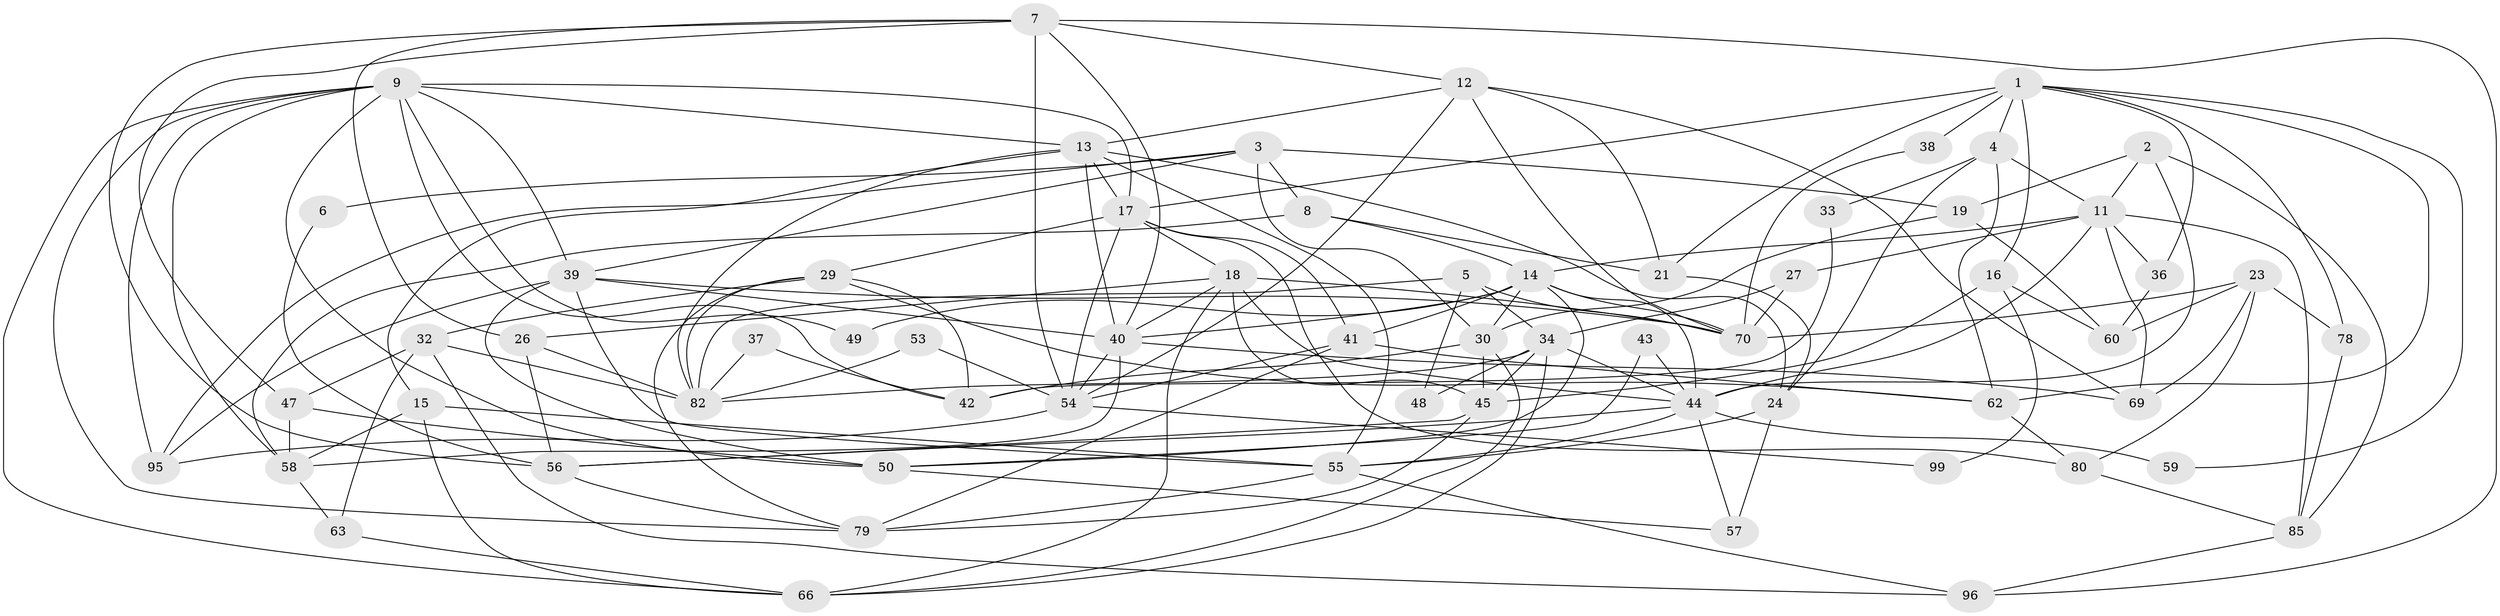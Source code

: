 // Generated by graph-tools (version 1.1) at 2025/52/02/27/25 19:52:06]
// undirected, 63 vertices, 160 edges
graph export_dot {
graph [start="1"]
  node [color=gray90,style=filled];
  1 [super="+10"];
  2 [super="+51"];
  3 [super="+22"];
  4 [super="+31"];
  5;
  6;
  7 [super="+61"];
  8;
  9 [super="+35"];
  11 [super="+88"];
  12 [super="+46"];
  13 [super="+76"];
  14 [super="+73"];
  15;
  16;
  17 [super="+20"];
  18 [super="+90"];
  19;
  21 [super="+86"];
  23 [super="+25"];
  24 [super="+28"];
  26;
  27 [super="+77"];
  29 [super="+100"];
  30 [super="+83"];
  32 [super="+65"];
  33;
  34 [super="+64"];
  36;
  37;
  38;
  39 [super="+74"];
  40 [super="+71"];
  41 [super="+52"];
  42;
  43;
  44 [super="+81"];
  45 [super="+68"];
  47 [super="+98"];
  48;
  49;
  50 [super="+67"];
  53;
  54 [super="+93"];
  55 [super="+72"];
  56 [super="+94"];
  57;
  58 [super="+91"];
  59;
  60;
  62 [super="+97"];
  63;
  66 [super="+75"];
  69;
  70 [super="+89"];
  78;
  79;
  80 [super="+84"];
  82 [super="+87"];
  85 [super="+92"];
  95;
  96;
  99;
  1 -- 17;
  1 -- 38;
  1 -- 59;
  1 -- 4;
  1 -- 16;
  1 -- 36;
  1 -- 21 [weight=2];
  1 -- 62;
  1 -- 78;
  2 -- 19;
  2 -- 11;
  2 -- 44;
  2 -- 85;
  3 -- 39;
  3 -- 19;
  3 -- 30;
  3 -- 8;
  3 -- 6;
  3 -- 95;
  4 -- 62;
  4 -- 33;
  4 -- 11;
  4 -- 24;
  5 -- 48;
  5 -- 70;
  5 -- 34;
  5 -- 82;
  6 -- 56;
  7 -- 96;
  7 -- 26;
  7 -- 54;
  7 -- 40;
  7 -- 12;
  7 -- 47;
  7 -- 56;
  8 -- 14;
  8 -- 21;
  8 -- 58;
  9 -- 58;
  9 -- 79;
  9 -- 49;
  9 -- 66;
  9 -- 17;
  9 -- 50;
  9 -- 39;
  9 -- 42;
  9 -- 95;
  9 -- 13;
  11 -- 36;
  11 -- 85;
  11 -- 69;
  11 -- 44;
  11 -- 14;
  11 -- 27;
  12 -- 70;
  12 -- 21;
  12 -- 69;
  12 -- 13;
  12 -- 54;
  13 -- 82;
  13 -- 15;
  13 -- 24;
  13 -- 40;
  13 -- 55;
  13 -- 17;
  14 -- 44;
  14 -- 30;
  14 -- 49;
  14 -- 70;
  14 -- 41;
  14 -- 50;
  14 -- 40;
  15 -- 55;
  15 -- 58;
  15 -- 66;
  16 -- 45;
  16 -- 60;
  16 -- 99;
  17 -- 18;
  17 -- 41;
  17 -- 80;
  17 -- 54;
  17 -- 29;
  18 -- 70;
  18 -- 66;
  18 -- 40;
  18 -- 26;
  18 -- 44;
  18 -- 45;
  19 -- 60;
  19 -- 30;
  21 -- 24;
  23 -- 80;
  23 -- 69;
  23 -- 60;
  23 -- 70 [weight=2];
  23 -- 78;
  24 -- 57 [weight=2];
  24 -- 55;
  26 -- 56;
  26 -- 82;
  27 -- 34;
  27 -- 70;
  29 -- 62;
  29 -- 79;
  29 -- 42;
  29 -- 82;
  29 -- 32;
  30 -- 66;
  30 -- 42;
  30 -- 45;
  32 -- 63;
  32 -- 96;
  32 -- 82;
  32 -- 47;
  33 -- 42;
  34 -- 44;
  34 -- 45;
  34 -- 48;
  34 -- 66;
  34 -- 82;
  36 -- 60;
  37 -- 42;
  37 -- 82;
  38 -- 70;
  39 -- 70;
  39 -- 40;
  39 -- 50;
  39 -- 55;
  39 -- 95;
  40 -- 69;
  40 -- 54;
  40 -- 58;
  41 -- 62;
  41 -- 54;
  41 -- 79;
  43 -- 44;
  43 -- 50;
  44 -- 56;
  44 -- 57;
  44 -- 59;
  44 -- 55;
  45 -- 79;
  45 -- 56;
  47 -- 50;
  47 -- 58;
  50 -- 57;
  53 -- 54;
  53 -- 82;
  54 -- 95;
  54 -- 99;
  55 -- 96;
  55 -- 79;
  56 -- 79;
  58 -- 63;
  62 -- 80;
  63 -- 66;
  78 -- 85;
  80 -- 85;
  85 -- 96;
}
